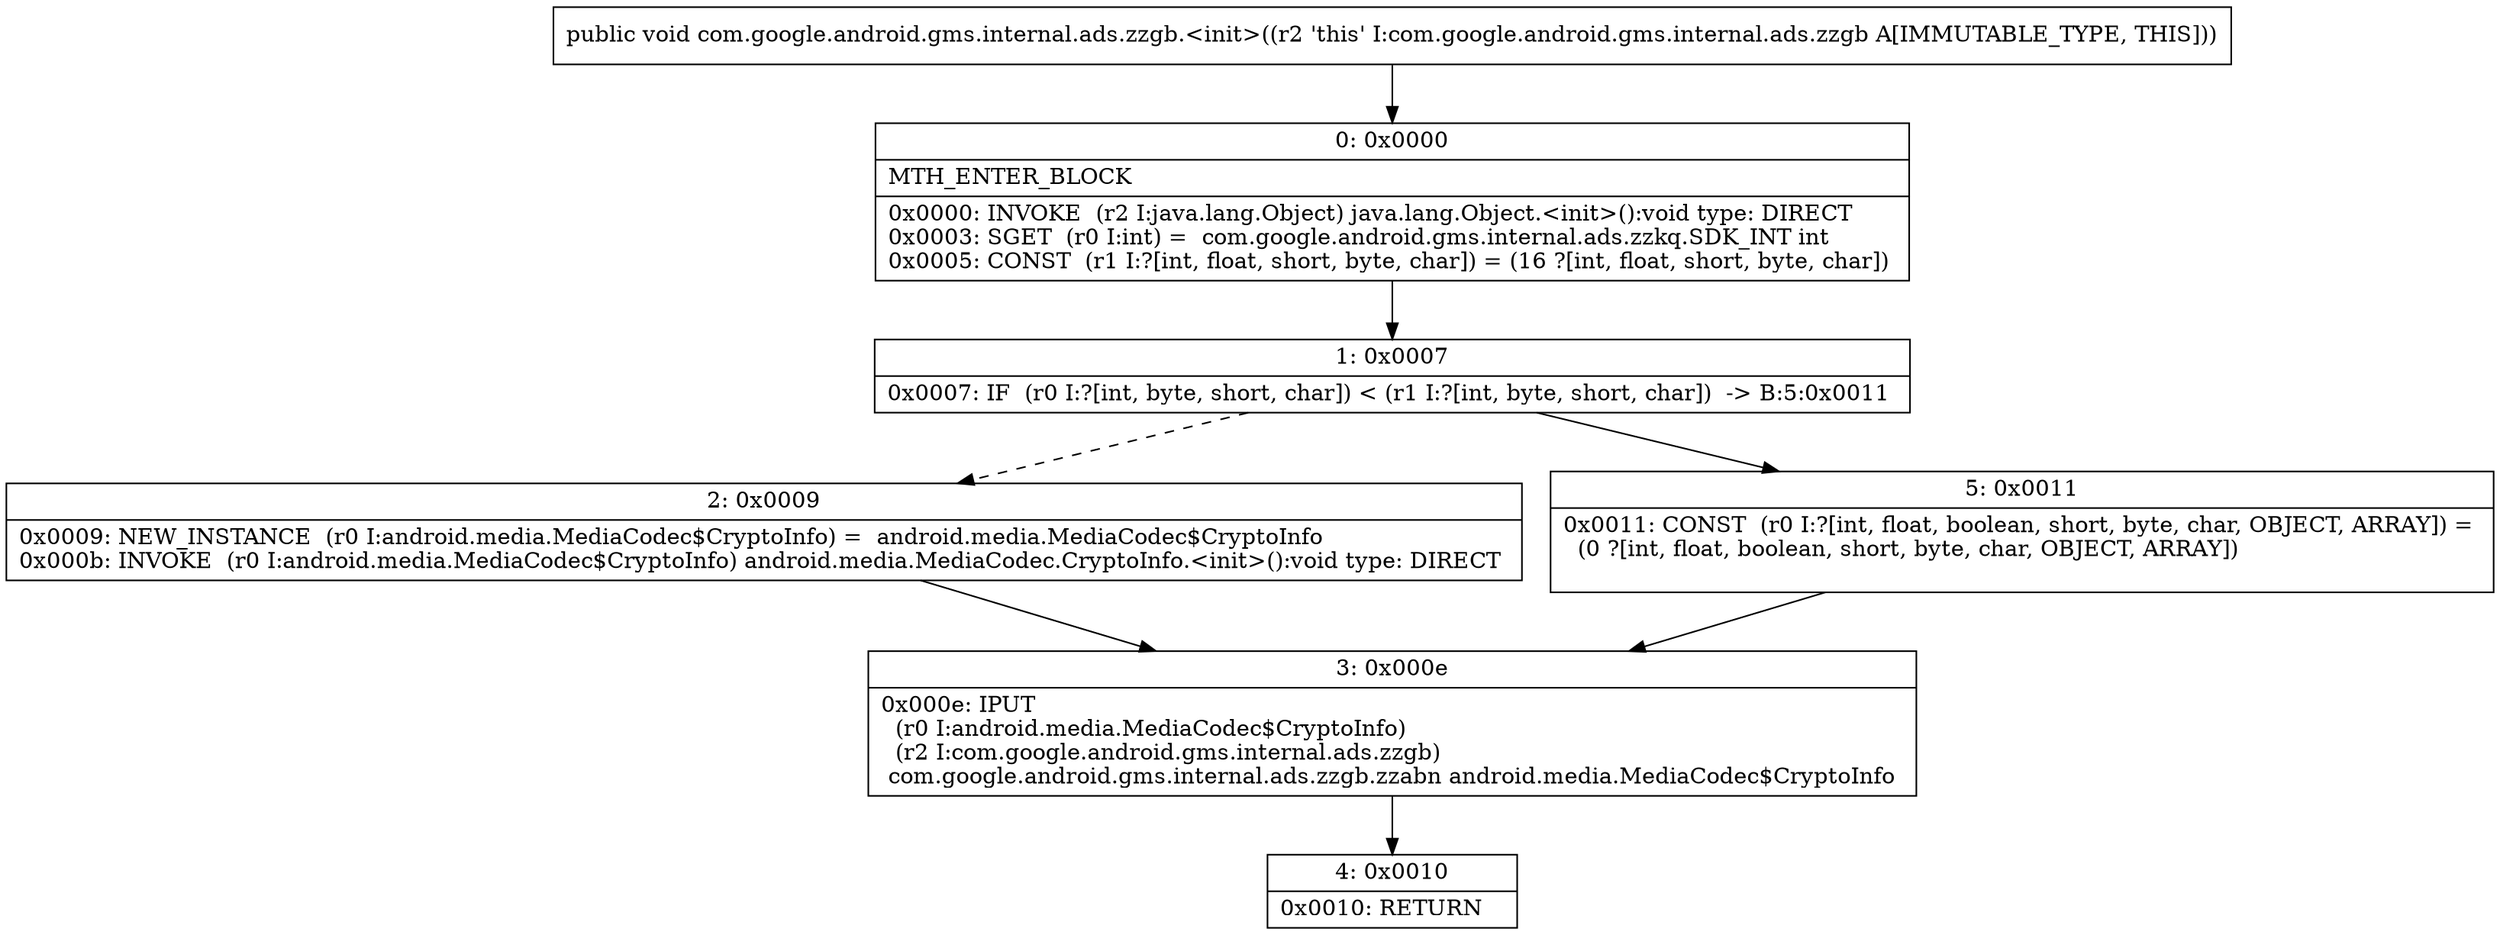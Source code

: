 digraph "CFG forcom.google.android.gms.internal.ads.zzgb.\<init\>()V" {
Node_0 [shape=record,label="{0\:\ 0x0000|MTH_ENTER_BLOCK\l|0x0000: INVOKE  (r2 I:java.lang.Object) java.lang.Object.\<init\>():void type: DIRECT \l0x0003: SGET  (r0 I:int) =  com.google.android.gms.internal.ads.zzkq.SDK_INT int \l0x0005: CONST  (r1 I:?[int, float, short, byte, char]) = (16 ?[int, float, short, byte, char]) \l}"];
Node_1 [shape=record,label="{1\:\ 0x0007|0x0007: IF  (r0 I:?[int, byte, short, char]) \< (r1 I:?[int, byte, short, char])  \-\> B:5:0x0011 \l}"];
Node_2 [shape=record,label="{2\:\ 0x0009|0x0009: NEW_INSTANCE  (r0 I:android.media.MediaCodec$CryptoInfo) =  android.media.MediaCodec$CryptoInfo \l0x000b: INVOKE  (r0 I:android.media.MediaCodec$CryptoInfo) android.media.MediaCodec.CryptoInfo.\<init\>():void type: DIRECT \l}"];
Node_3 [shape=record,label="{3\:\ 0x000e|0x000e: IPUT  \l  (r0 I:android.media.MediaCodec$CryptoInfo)\l  (r2 I:com.google.android.gms.internal.ads.zzgb)\l com.google.android.gms.internal.ads.zzgb.zzabn android.media.MediaCodec$CryptoInfo \l}"];
Node_4 [shape=record,label="{4\:\ 0x0010|0x0010: RETURN   \l}"];
Node_5 [shape=record,label="{5\:\ 0x0011|0x0011: CONST  (r0 I:?[int, float, boolean, short, byte, char, OBJECT, ARRAY]) = \l  (0 ?[int, float, boolean, short, byte, char, OBJECT, ARRAY])\l \l}"];
MethodNode[shape=record,label="{public void com.google.android.gms.internal.ads.zzgb.\<init\>((r2 'this' I:com.google.android.gms.internal.ads.zzgb A[IMMUTABLE_TYPE, THIS])) }"];
MethodNode -> Node_0;
Node_0 -> Node_1;
Node_1 -> Node_2[style=dashed];
Node_1 -> Node_5;
Node_2 -> Node_3;
Node_3 -> Node_4;
Node_5 -> Node_3;
}

